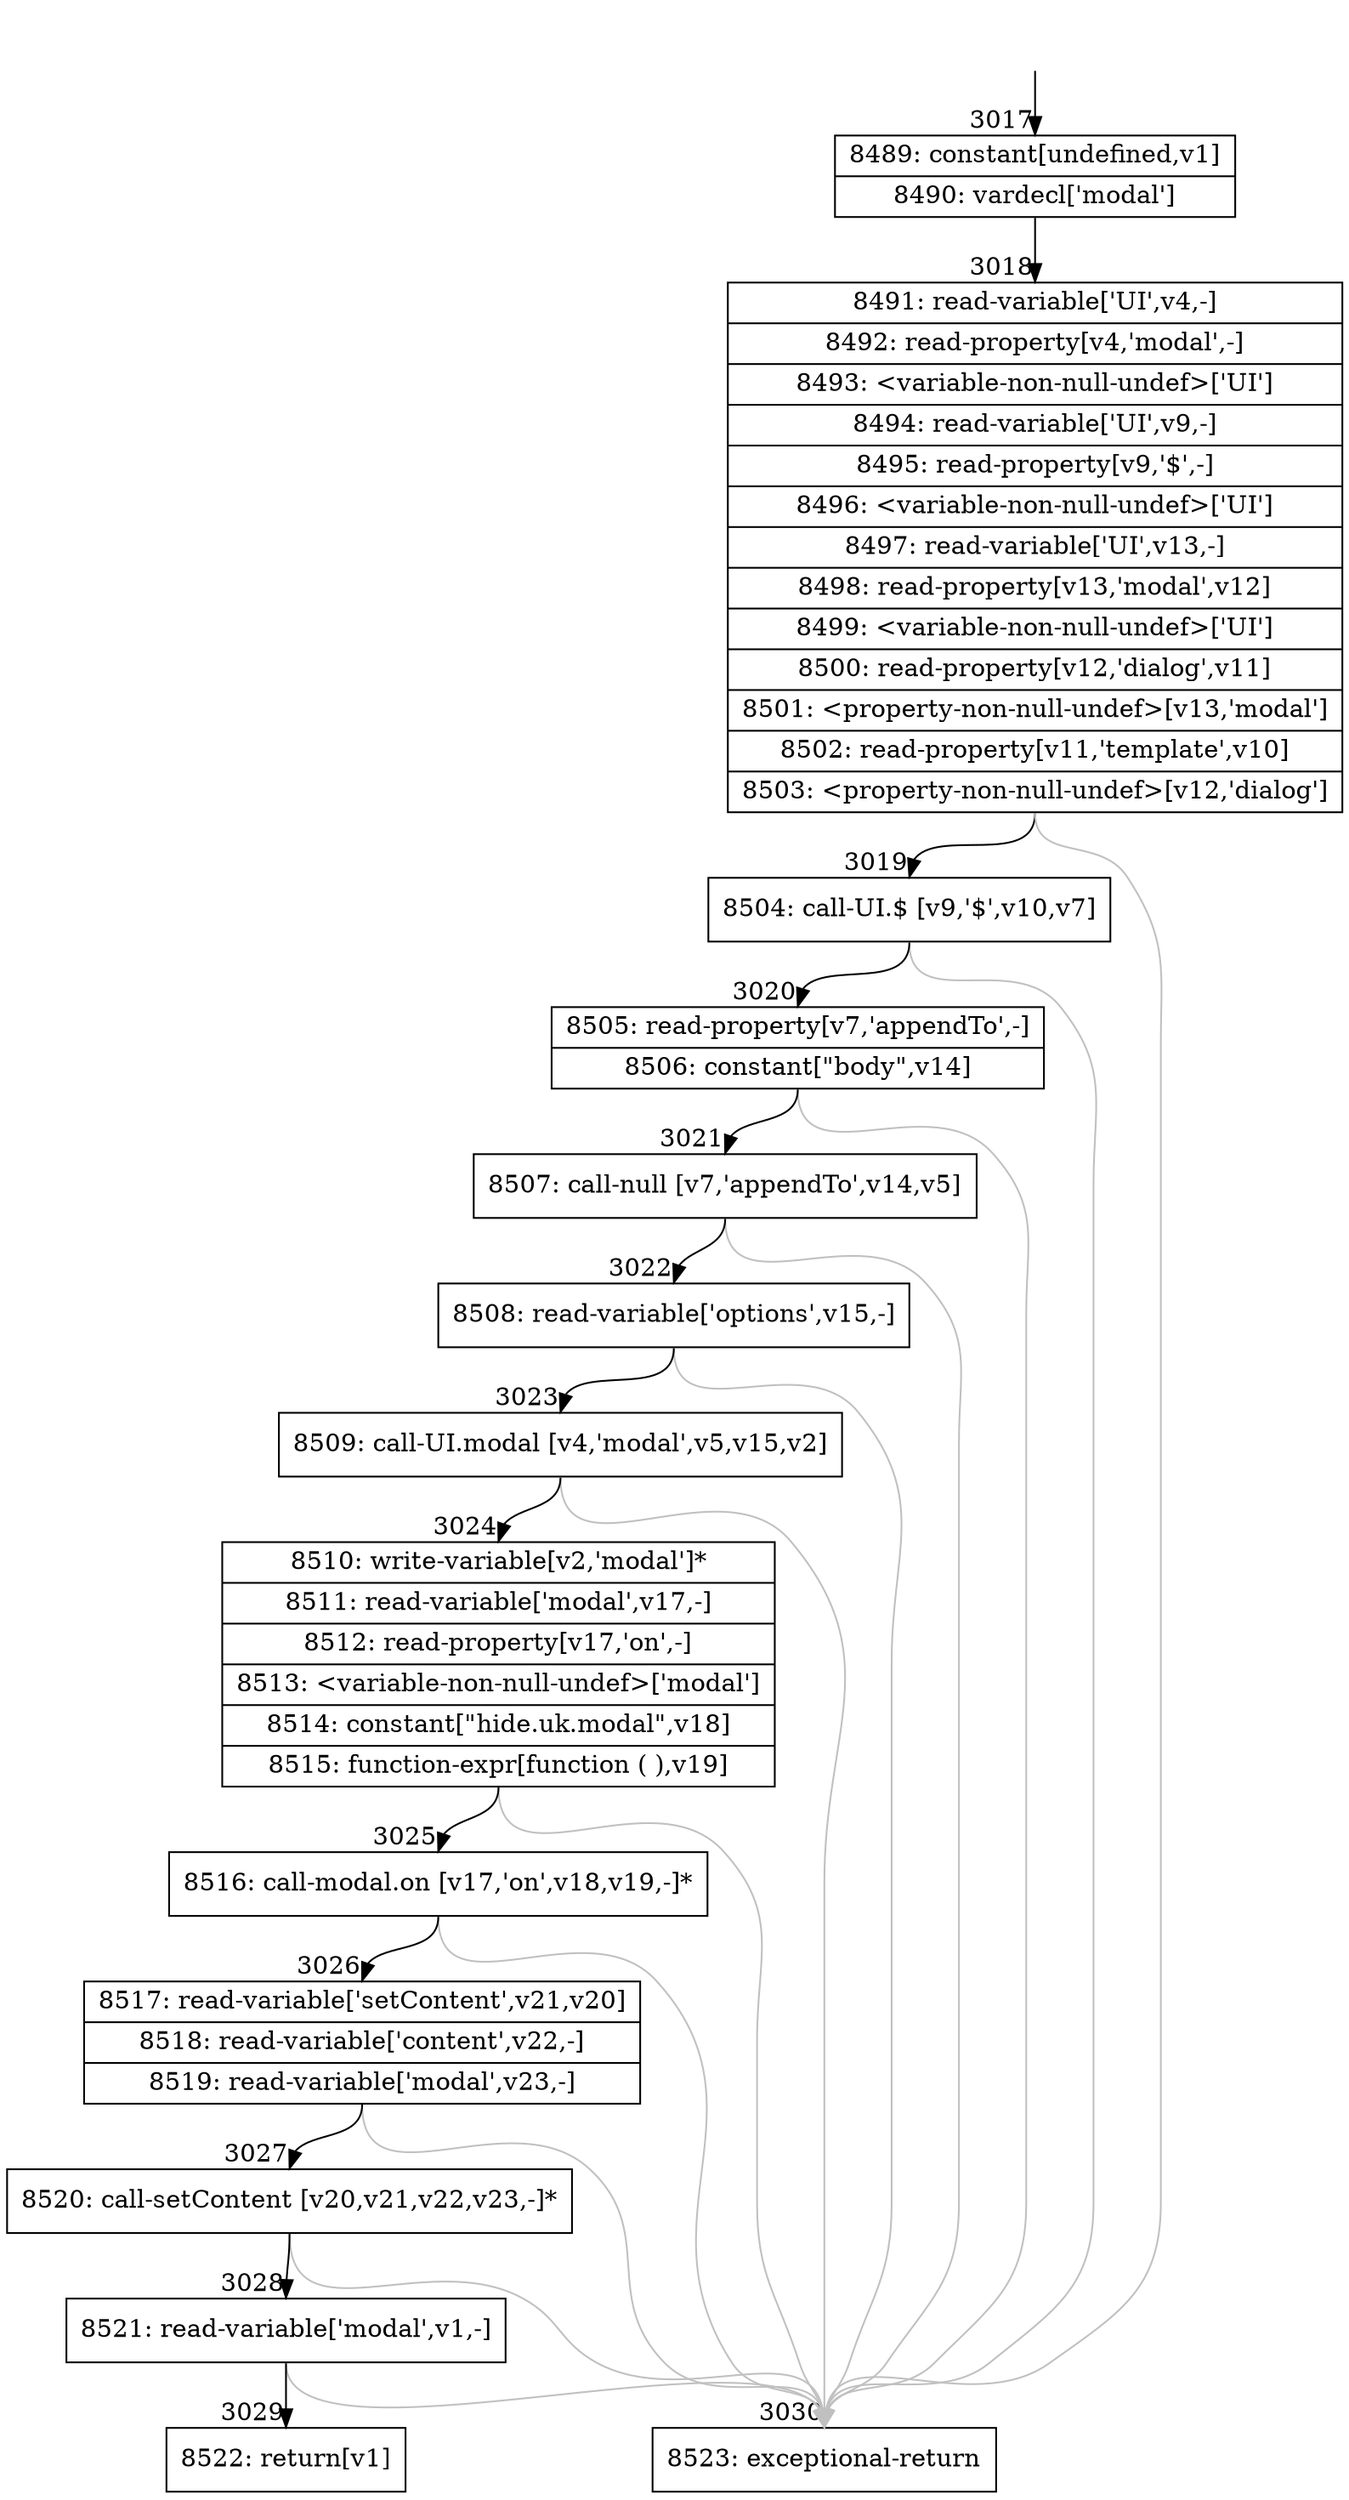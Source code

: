 digraph {
rankdir="TD"
BB_entry231[shape=none,label=""];
BB_entry231 -> BB3017 [tailport=s, headport=n, headlabel="    3017"]
BB3017 [shape=record label="{8489: constant[undefined,v1]|8490: vardecl['modal']}" ] 
BB3017 -> BB3018 [tailport=s, headport=n, headlabel="      3018"]
BB3018 [shape=record label="{8491: read-variable['UI',v4,-]|8492: read-property[v4,'modal',-]|8493: \<variable-non-null-undef\>['UI']|8494: read-variable['UI',v9,-]|8495: read-property[v9,'$',-]|8496: \<variable-non-null-undef\>['UI']|8497: read-variable['UI',v13,-]|8498: read-property[v13,'modal',v12]|8499: \<variable-non-null-undef\>['UI']|8500: read-property[v12,'dialog',v11]|8501: \<property-non-null-undef\>[v13,'modal']|8502: read-property[v11,'template',v10]|8503: \<property-non-null-undef\>[v12,'dialog']}" ] 
BB3018 -> BB3019 [tailport=s, headport=n, headlabel="      3019"]
BB3018 -> BB3030 [tailport=s, headport=n, color=gray, headlabel="      3030"]
BB3019 [shape=record label="{8504: call-UI.$ [v9,'$',v10,v7]}" ] 
BB3019 -> BB3020 [tailport=s, headport=n, headlabel="      3020"]
BB3019 -> BB3030 [tailport=s, headport=n, color=gray]
BB3020 [shape=record label="{8505: read-property[v7,'appendTo',-]|8506: constant[\"body\",v14]}" ] 
BB3020 -> BB3021 [tailport=s, headport=n, headlabel="      3021"]
BB3020 -> BB3030 [tailport=s, headport=n, color=gray]
BB3021 [shape=record label="{8507: call-null [v7,'appendTo',v14,v5]}" ] 
BB3021 -> BB3022 [tailport=s, headport=n, headlabel="      3022"]
BB3021 -> BB3030 [tailport=s, headport=n, color=gray]
BB3022 [shape=record label="{8508: read-variable['options',v15,-]}" ] 
BB3022 -> BB3023 [tailport=s, headport=n, headlabel="      3023"]
BB3022 -> BB3030 [tailport=s, headport=n, color=gray]
BB3023 [shape=record label="{8509: call-UI.modal [v4,'modal',v5,v15,v2]}" ] 
BB3023 -> BB3024 [tailport=s, headport=n, headlabel="      3024"]
BB3023 -> BB3030 [tailport=s, headport=n, color=gray]
BB3024 [shape=record label="{8510: write-variable[v2,'modal']*|8511: read-variable['modal',v17,-]|8512: read-property[v17,'on',-]|8513: \<variable-non-null-undef\>['modal']|8514: constant[\"hide.uk.modal\",v18]|8515: function-expr[function ( ),v19]}" ] 
BB3024 -> BB3025 [tailport=s, headport=n, headlabel="      3025"]
BB3024 -> BB3030 [tailport=s, headport=n, color=gray]
BB3025 [shape=record label="{8516: call-modal.on [v17,'on',v18,v19,-]*}" ] 
BB3025 -> BB3026 [tailport=s, headport=n, headlabel="      3026"]
BB3025 -> BB3030 [tailport=s, headport=n, color=gray]
BB3026 [shape=record label="{8517: read-variable['setContent',v21,v20]|8518: read-variable['content',v22,-]|8519: read-variable['modal',v23,-]}" ] 
BB3026 -> BB3027 [tailport=s, headport=n, headlabel="      3027"]
BB3026 -> BB3030 [tailport=s, headport=n, color=gray]
BB3027 [shape=record label="{8520: call-setContent [v20,v21,v22,v23,-]*}" ] 
BB3027 -> BB3028 [tailport=s, headport=n, headlabel="      3028"]
BB3027 -> BB3030 [tailport=s, headport=n, color=gray]
BB3028 [shape=record label="{8521: read-variable['modal',v1,-]}" ] 
BB3028 -> BB3029 [tailport=s, headport=n, headlabel="      3029"]
BB3028 -> BB3030 [tailport=s, headport=n, color=gray]
BB3029 [shape=record label="{8522: return[v1]}" ] 
BB3030 [shape=record label="{8523: exceptional-return}" ] 
//#$~ 2355
}
